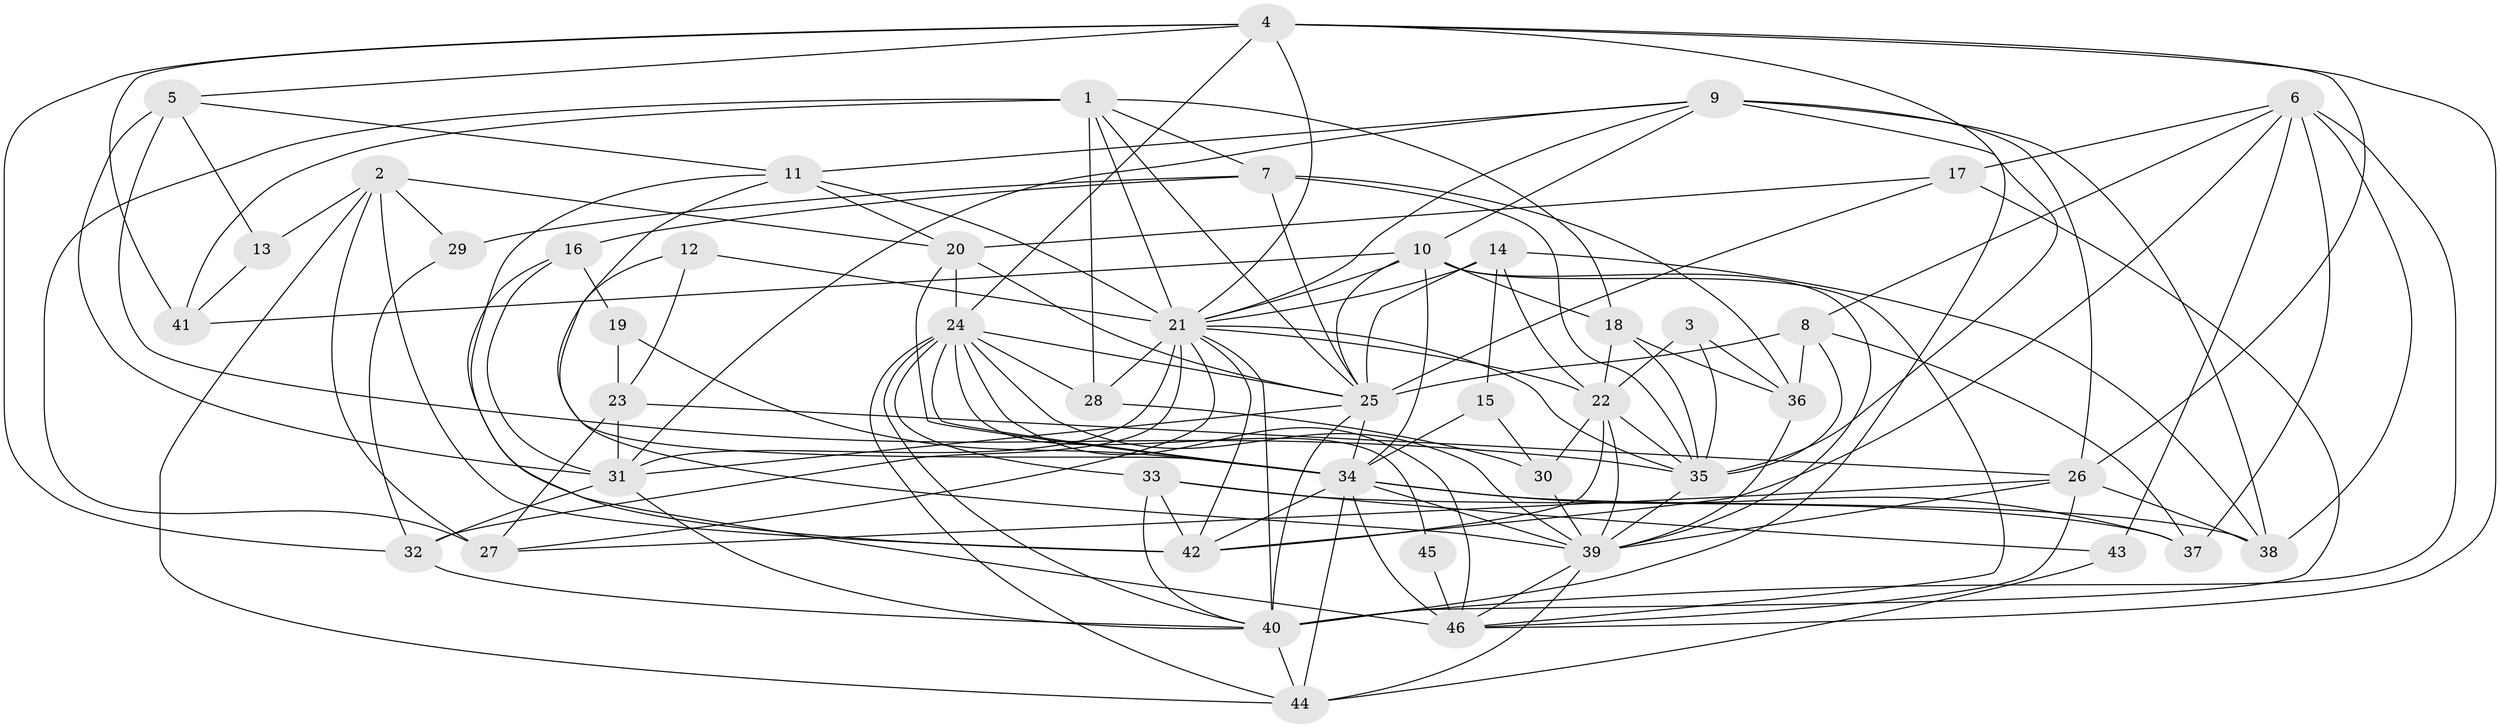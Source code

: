 // original degree distribution, {4: 0.2, 7: 0.034782608695652174, 5: 0.20869565217391303, 6: 0.12173913043478261, 3: 0.3130434782608696, 2: 0.12173913043478261}
// Generated by graph-tools (version 1.1) at 2025/37/03/04/25 23:37:04]
// undirected, 46 vertices, 141 edges
graph export_dot {
  node [color=gray90,style=filled];
  1;
  2;
  3;
  4;
  5;
  6;
  7;
  8;
  9;
  10;
  11;
  12;
  13;
  14;
  15;
  16;
  17;
  18;
  19;
  20;
  21;
  22;
  23;
  24;
  25;
  26;
  27;
  28;
  29;
  30;
  31;
  32;
  33;
  34;
  35;
  36;
  37;
  38;
  39;
  40;
  41;
  42;
  43;
  44;
  45;
  46;
  1 -- 7 [weight=1.0];
  1 -- 18 [weight=1.0];
  1 -- 21 [weight=1.0];
  1 -- 25 [weight=1.0];
  1 -- 27 [weight=1.0];
  1 -- 28 [weight=1.0];
  1 -- 41 [weight=1.0];
  2 -- 13 [weight=1.0];
  2 -- 20 [weight=1.0];
  2 -- 27 [weight=1.0];
  2 -- 29 [weight=1.0];
  2 -- 42 [weight=1.0];
  2 -- 44 [weight=1.0];
  3 -- 22 [weight=1.0];
  3 -- 35 [weight=1.0];
  3 -- 36 [weight=1.0];
  4 -- 5 [weight=1.0];
  4 -- 21 [weight=1.0];
  4 -- 24 [weight=1.0];
  4 -- 26 [weight=1.0];
  4 -- 32 [weight=1.0];
  4 -- 35 [weight=1.0];
  4 -- 41 [weight=1.0];
  4 -- 46 [weight=1.0];
  5 -- 11 [weight=1.0];
  5 -- 13 [weight=1.0];
  5 -- 31 [weight=1.0];
  5 -- 35 [weight=2.0];
  6 -- 8 [weight=1.0];
  6 -- 17 [weight=1.0];
  6 -- 37 [weight=1.0];
  6 -- 38 [weight=1.0];
  6 -- 40 [weight=1.0];
  6 -- 42 [weight=1.0];
  6 -- 43 [weight=1.0];
  7 -- 16 [weight=1.0];
  7 -- 25 [weight=1.0];
  7 -- 29 [weight=1.0];
  7 -- 35 [weight=1.0];
  7 -- 36 [weight=1.0];
  8 -- 25 [weight=2.0];
  8 -- 35 [weight=1.0];
  8 -- 36 [weight=2.0];
  8 -- 37 [weight=1.0];
  9 -- 10 [weight=1.0];
  9 -- 11 [weight=1.0];
  9 -- 21 [weight=1.0];
  9 -- 26 [weight=1.0];
  9 -- 31 [weight=1.0];
  9 -- 38 [weight=1.0];
  9 -- 40 [weight=2.0];
  10 -- 18 [weight=1.0];
  10 -- 21 [weight=1.0];
  10 -- 25 [weight=1.0];
  10 -- 34 [weight=1.0];
  10 -- 39 [weight=1.0];
  10 -- 41 [weight=2.0];
  10 -- 46 [weight=1.0];
  11 -- 20 [weight=1.0];
  11 -- 21 [weight=1.0];
  11 -- 34 [weight=1.0];
  11 -- 42 [weight=1.0];
  12 -- 21 [weight=1.0];
  12 -- 23 [weight=1.0];
  12 -- 39 [weight=1.0];
  13 -- 41 [weight=1.0];
  14 -- 15 [weight=1.0];
  14 -- 21 [weight=1.0];
  14 -- 22 [weight=1.0];
  14 -- 25 [weight=1.0];
  14 -- 38 [weight=1.0];
  15 -- 30 [weight=1.0];
  15 -- 34 [weight=1.0];
  16 -- 19 [weight=1.0];
  16 -- 31 [weight=1.0];
  16 -- 46 [weight=1.0];
  17 -- 20 [weight=1.0];
  17 -- 25 [weight=1.0];
  17 -- 40 [weight=2.0];
  18 -- 22 [weight=1.0];
  18 -- 35 [weight=1.0];
  18 -- 36 [weight=1.0];
  19 -- 23 [weight=2.0];
  19 -- 34 [weight=1.0];
  20 -- 24 [weight=1.0];
  20 -- 25 [weight=2.0];
  20 -- 34 [weight=1.0];
  21 -- 22 [weight=2.0];
  21 -- 27 [weight=1.0];
  21 -- 28 [weight=1.0];
  21 -- 31 [weight=1.0];
  21 -- 32 [weight=1.0];
  21 -- 35 [weight=1.0];
  21 -- 40 [weight=1.0];
  21 -- 42 [weight=1.0];
  22 -- 30 [weight=1.0];
  22 -- 35 [weight=1.0];
  22 -- 39 [weight=1.0];
  22 -- 42 [weight=1.0];
  23 -- 26 [weight=1.0];
  23 -- 27 [weight=1.0];
  23 -- 31 [weight=1.0];
  24 -- 25 [weight=1.0];
  24 -- 28 [weight=1.0];
  24 -- 33 [weight=1.0];
  24 -- 34 [weight=1.0];
  24 -- 39 [weight=1.0];
  24 -- 40 [weight=1.0];
  24 -- 44 [weight=1.0];
  24 -- 45 [weight=2.0];
  24 -- 46 [weight=1.0];
  25 -- 31 [weight=1.0];
  25 -- 34 [weight=3.0];
  25 -- 40 [weight=1.0];
  26 -- 27 [weight=1.0];
  26 -- 38 [weight=1.0];
  26 -- 39 [weight=1.0];
  26 -- 46 [weight=1.0];
  28 -- 30 [weight=1.0];
  29 -- 32 [weight=1.0];
  30 -- 39 [weight=1.0];
  31 -- 32 [weight=1.0];
  31 -- 40 [weight=1.0];
  32 -- 40 [weight=1.0];
  33 -- 37 [weight=1.0];
  33 -- 40 [weight=1.0];
  33 -- 42 [weight=1.0];
  33 -- 43 [weight=1.0];
  34 -- 37 [weight=1.0];
  34 -- 38 [weight=1.0];
  34 -- 39 [weight=1.0];
  34 -- 42 [weight=2.0];
  34 -- 44 [weight=1.0];
  34 -- 46 [weight=1.0];
  35 -- 39 [weight=2.0];
  36 -- 39 [weight=1.0];
  39 -- 44 [weight=1.0];
  39 -- 46 [weight=1.0];
  40 -- 44 [weight=1.0];
  43 -- 44 [weight=1.0];
  45 -- 46 [weight=3.0];
}
